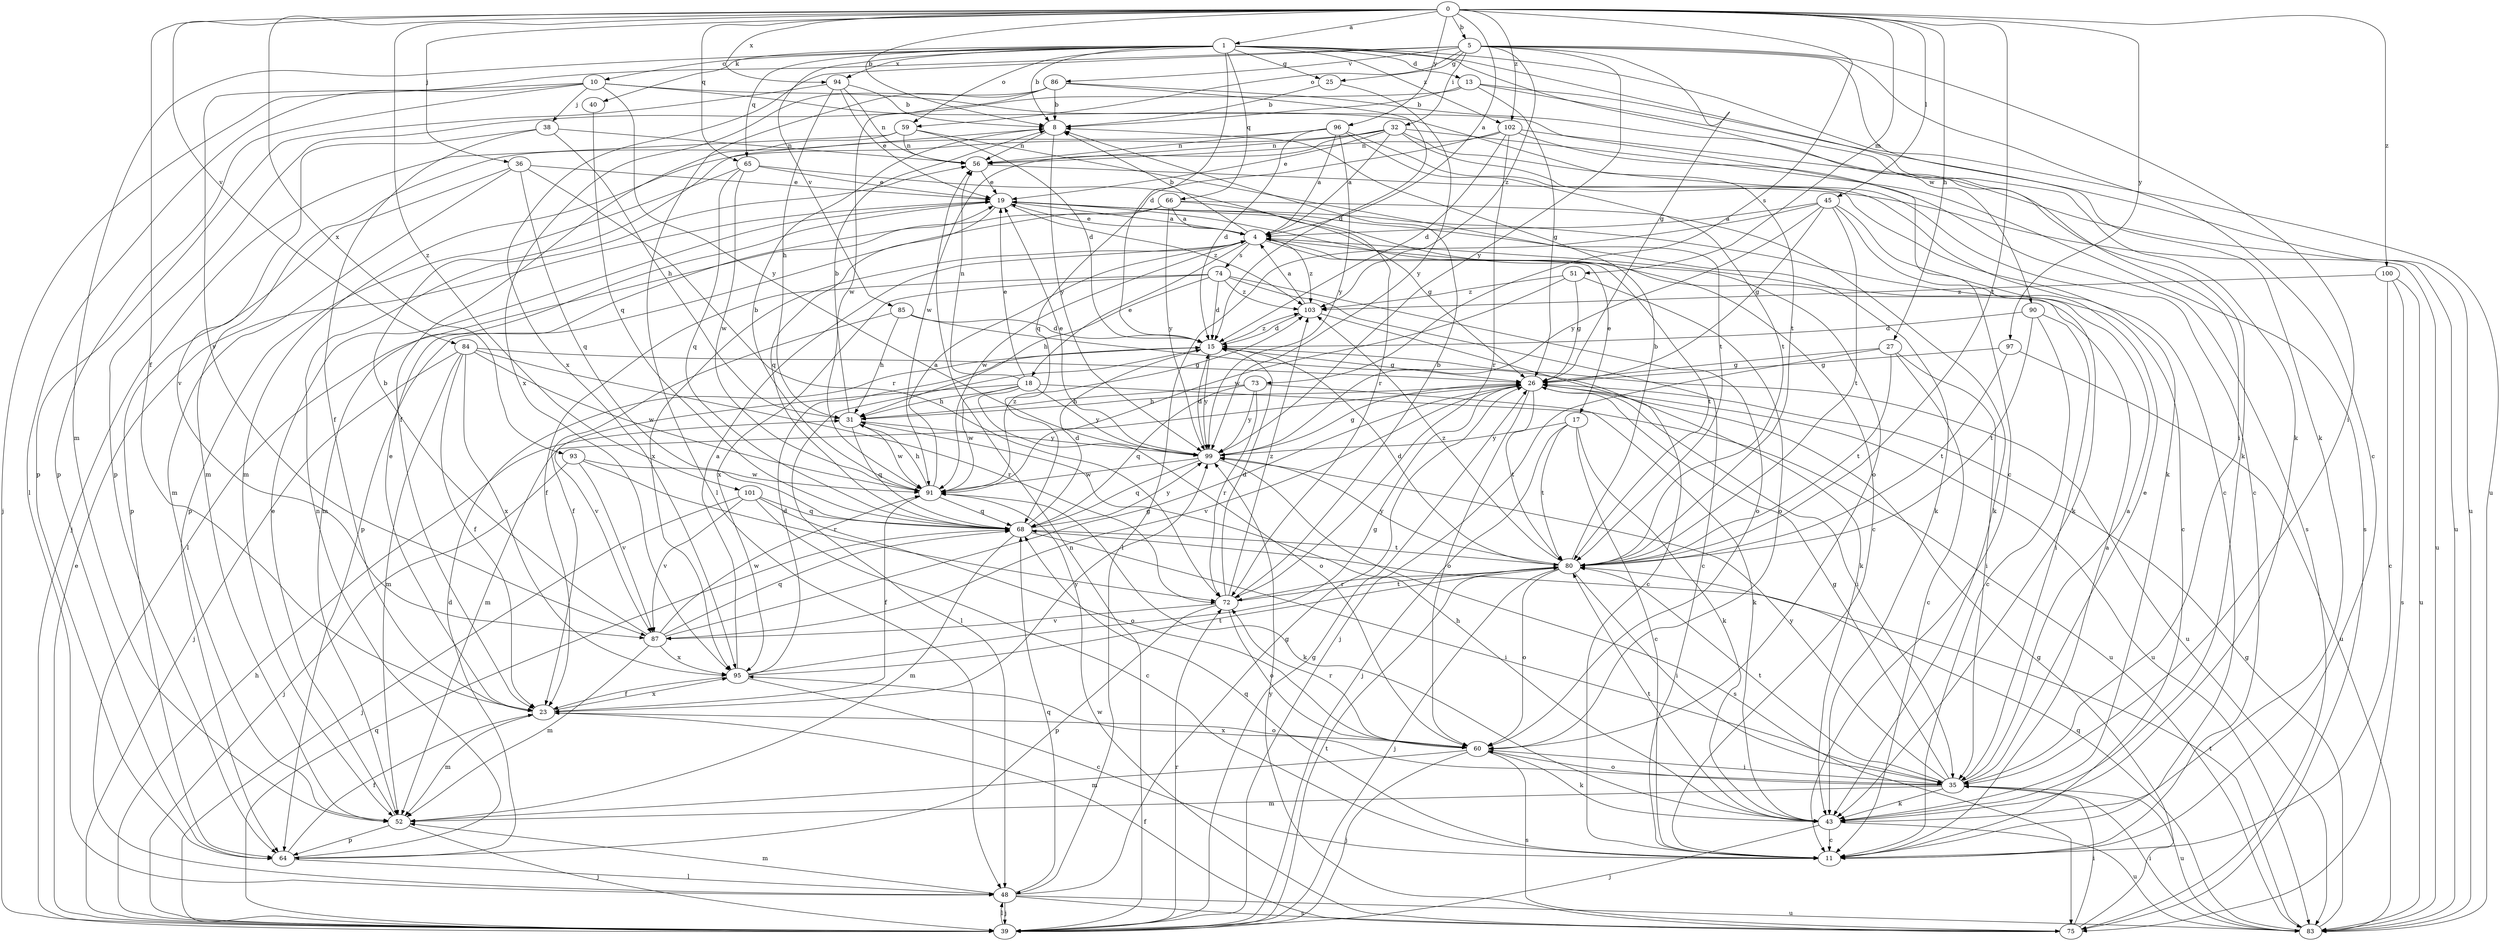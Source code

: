 strict digraph  {
0;
1;
4;
5;
8;
10;
11;
13;
15;
17;
18;
19;
23;
25;
26;
27;
31;
32;
35;
36;
38;
39;
40;
43;
45;
48;
51;
52;
56;
59;
60;
64;
65;
66;
68;
72;
73;
74;
75;
80;
83;
84;
85;
86;
87;
90;
91;
93;
94;
95;
96;
97;
99;
100;
101;
102;
103;
0 -> 1  [label=a];
0 -> 4  [label=a];
0 -> 5  [label=b];
0 -> 8  [label=b];
0 -> 23  [label=f];
0 -> 27  [label=h];
0 -> 36  [label=j];
0 -> 45  [label=l];
0 -> 51  [label=m];
0 -> 65  [label=q];
0 -> 73  [label=s];
0 -> 80  [label=t];
0 -> 84  [label=v];
0 -> 93  [label=x];
0 -> 94  [label=x];
0 -> 96  [label=y];
0 -> 97  [label=y];
0 -> 100  [label=z];
0 -> 101  [label=z];
0 -> 102  [label=z];
1 -> 8  [label=b];
1 -> 10  [label=c];
1 -> 13  [label=d];
1 -> 15  [label=d];
1 -> 25  [label=g];
1 -> 40  [label=k];
1 -> 43  [label=k];
1 -> 52  [label=m];
1 -> 59  [label=o];
1 -> 65  [label=q];
1 -> 66  [label=q];
1 -> 83  [label=u];
1 -> 85  [label=v];
1 -> 90  [label=w];
1 -> 94  [label=x];
1 -> 102  [label=z];
4 -> 8  [label=b];
4 -> 17  [label=e];
4 -> 18  [label=e];
4 -> 19  [label=e];
4 -> 74  [label=s];
4 -> 80  [label=t];
4 -> 91  [label=w];
4 -> 95  [label=x];
4 -> 103  [label=z];
5 -> 11  [label=c];
5 -> 25  [label=g];
5 -> 26  [label=g];
5 -> 32  [label=i];
5 -> 35  [label=i];
5 -> 43  [label=k];
5 -> 59  [label=o];
5 -> 86  [label=v];
5 -> 87  [label=v];
5 -> 95  [label=x];
5 -> 99  [label=y];
5 -> 103  [label=z];
8 -> 56  [label=n];
8 -> 99  [label=y];
10 -> 11  [label=c];
10 -> 38  [label=j];
10 -> 39  [label=j];
10 -> 48  [label=l];
10 -> 64  [label=p];
10 -> 80  [label=t];
10 -> 99  [label=y];
11 -> 4  [label=a];
11 -> 68  [label=q];
13 -> 8  [label=b];
13 -> 26  [label=g];
13 -> 35  [label=i];
13 -> 64  [label=p];
13 -> 83  [label=u];
15 -> 26  [label=g];
15 -> 48  [label=l];
15 -> 83  [label=u];
15 -> 99  [label=y];
15 -> 103  [label=z];
17 -> 11  [label=c];
17 -> 39  [label=j];
17 -> 43  [label=k];
17 -> 80  [label=t];
17 -> 99  [label=y];
18 -> 19  [label=e];
18 -> 31  [label=h];
18 -> 56  [label=n];
18 -> 60  [label=o];
18 -> 83  [label=u];
18 -> 87  [label=v];
18 -> 91  [label=w];
18 -> 99  [label=y];
19 -> 4  [label=a];
19 -> 11  [label=c];
19 -> 43  [label=k];
19 -> 52  [label=m];
19 -> 60  [label=o];
19 -> 68  [label=q];
19 -> 103  [label=z];
23 -> 19  [label=e];
23 -> 52  [label=m];
23 -> 60  [label=o];
23 -> 95  [label=x];
23 -> 99  [label=y];
25 -> 8  [label=b];
25 -> 99  [label=y];
26 -> 31  [label=h];
26 -> 35  [label=i];
26 -> 52  [label=m];
26 -> 60  [label=o];
26 -> 80  [label=t];
26 -> 83  [label=u];
26 -> 87  [label=v];
27 -> 11  [label=c];
27 -> 26  [label=g];
27 -> 35  [label=i];
27 -> 39  [label=j];
27 -> 80  [label=t];
31 -> 8  [label=b];
31 -> 68  [label=q];
31 -> 91  [label=w];
31 -> 99  [label=y];
32 -> 4  [label=a];
32 -> 11  [label=c];
32 -> 19  [label=e];
32 -> 43  [label=k];
32 -> 52  [label=m];
32 -> 56  [label=n];
32 -> 75  [label=s];
32 -> 91  [label=w];
35 -> 4  [label=a];
35 -> 19  [label=e];
35 -> 26  [label=g];
35 -> 43  [label=k];
35 -> 52  [label=m];
35 -> 60  [label=o];
35 -> 80  [label=t];
35 -> 83  [label=u];
35 -> 95  [label=x];
35 -> 99  [label=y];
36 -> 19  [label=e];
36 -> 52  [label=m];
36 -> 64  [label=p];
36 -> 68  [label=q];
36 -> 72  [label=r];
38 -> 23  [label=f];
38 -> 31  [label=h];
38 -> 56  [label=n];
38 -> 87  [label=v];
39 -> 19  [label=e];
39 -> 26  [label=g];
39 -> 31  [label=h];
39 -> 48  [label=l];
39 -> 56  [label=n];
39 -> 68  [label=q];
39 -> 72  [label=r];
39 -> 80  [label=t];
40 -> 68  [label=q];
43 -> 11  [label=c];
43 -> 31  [label=h];
43 -> 39  [label=j];
43 -> 80  [label=t];
43 -> 83  [label=u];
45 -> 4  [label=a];
45 -> 11  [label=c];
45 -> 26  [label=g];
45 -> 43  [label=k];
45 -> 48  [label=l];
45 -> 80  [label=t];
45 -> 99  [label=y];
48 -> 26  [label=g];
48 -> 39  [label=j];
48 -> 52  [label=m];
48 -> 68  [label=q];
48 -> 75  [label=s];
48 -> 83  [label=u];
51 -> 26  [label=g];
51 -> 60  [label=o];
51 -> 91  [label=w];
51 -> 103  [label=z];
52 -> 19  [label=e];
52 -> 39  [label=j];
52 -> 64  [label=p];
56 -> 19  [label=e];
56 -> 83  [label=u];
59 -> 15  [label=d];
59 -> 23  [label=f];
59 -> 39  [label=j];
59 -> 56  [label=n];
59 -> 80  [label=t];
60 -> 35  [label=i];
60 -> 39  [label=j];
60 -> 43  [label=k];
60 -> 52  [label=m];
60 -> 72  [label=r];
60 -> 75  [label=s];
64 -> 15  [label=d];
64 -> 23  [label=f];
64 -> 48  [label=l];
64 -> 56  [label=n];
65 -> 19  [label=e];
65 -> 64  [label=p];
65 -> 68  [label=q];
65 -> 72  [label=r];
65 -> 91  [label=w];
66 -> 4  [label=a];
66 -> 26  [label=g];
66 -> 43  [label=k];
66 -> 48  [label=l];
66 -> 64  [label=p];
66 -> 99  [label=y];
68 -> 15  [label=d];
68 -> 35  [label=i];
68 -> 52  [label=m];
68 -> 80  [label=t];
68 -> 99  [label=y];
72 -> 8  [label=b];
72 -> 15  [label=d];
72 -> 60  [label=o];
72 -> 64  [label=p];
72 -> 80  [label=t];
72 -> 87  [label=v];
72 -> 103  [label=z];
73 -> 31  [label=h];
73 -> 43  [label=k];
73 -> 68  [label=q];
73 -> 72  [label=r];
73 -> 99  [label=y];
74 -> 11  [label=c];
74 -> 15  [label=d];
74 -> 23  [label=f];
74 -> 31  [label=h];
74 -> 60  [label=o];
74 -> 95  [label=x];
74 -> 103  [label=z];
75 -> 23  [label=f];
75 -> 26  [label=g];
75 -> 35  [label=i];
75 -> 91  [label=w];
75 -> 99  [label=y];
80 -> 8  [label=b];
80 -> 15  [label=d];
80 -> 35  [label=i];
80 -> 39  [label=j];
80 -> 60  [label=o];
80 -> 72  [label=r];
80 -> 99  [label=y];
80 -> 103  [label=z];
83 -> 26  [label=g];
83 -> 35  [label=i];
83 -> 68  [label=q];
83 -> 80  [label=t];
84 -> 23  [label=f];
84 -> 26  [label=g];
84 -> 39  [label=j];
84 -> 52  [label=m];
84 -> 72  [label=r];
84 -> 91  [label=w];
84 -> 95  [label=x];
85 -> 15  [label=d];
85 -> 23  [label=f];
85 -> 31  [label=h];
85 -> 43  [label=k];
86 -> 8  [label=b];
86 -> 15  [label=d];
86 -> 43  [label=k];
86 -> 48  [label=l];
86 -> 91  [label=w];
86 -> 95  [label=x];
87 -> 8  [label=b];
87 -> 26  [label=g];
87 -> 52  [label=m];
87 -> 68  [label=q];
87 -> 91  [label=w];
87 -> 95  [label=x];
90 -> 11  [label=c];
90 -> 15  [label=d];
90 -> 35  [label=i];
90 -> 80  [label=t];
91 -> 4  [label=a];
91 -> 8  [label=b];
91 -> 23  [label=f];
91 -> 31  [label=h];
91 -> 43  [label=k];
91 -> 68  [label=q];
91 -> 103  [label=z];
93 -> 39  [label=j];
93 -> 72  [label=r];
93 -> 87  [label=v];
93 -> 91  [label=w];
94 -> 8  [label=b];
94 -> 19  [label=e];
94 -> 31  [label=h];
94 -> 56  [label=n];
94 -> 64  [label=p];
95 -> 4  [label=a];
95 -> 11  [label=c];
95 -> 15  [label=d];
95 -> 23  [label=f];
95 -> 26  [label=g];
95 -> 80  [label=t];
96 -> 4  [label=a];
96 -> 11  [label=c];
96 -> 15  [label=d];
96 -> 52  [label=m];
96 -> 56  [label=n];
96 -> 80  [label=t];
96 -> 99  [label=y];
97 -> 26  [label=g];
97 -> 80  [label=t];
97 -> 83  [label=u];
99 -> 15  [label=d];
99 -> 19  [label=e];
99 -> 26  [label=g];
99 -> 68  [label=q];
99 -> 75  [label=s];
99 -> 91  [label=w];
100 -> 11  [label=c];
100 -> 75  [label=s];
100 -> 83  [label=u];
100 -> 103  [label=z];
101 -> 11  [label=c];
101 -> 39  [label=j];
101 -> 60  [label=o];
101 -> 68  [label=q];
101 -> 87  [label=v];
102 -> 15  [label=d];
102 -> 56  [label=n];
102 -> 68  [label=q];
102 -> 72  [label=r];
102 -> 75  [label=s];
102 -> 83  [label=u];
103 -> 4  [label=a];
103 -> 11  [label=c];
103 -> 15  [label=d];
}
